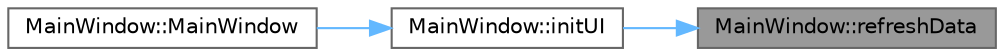 digraph "MainWindow::refreshData"
{
 // LATEX_PDF_SIZE
  bgcolor="transparent";
  edge [fontname=Helvetica,fontsize=10,labelfontname=Helvetica,labelfontsize=10];
  node [fontname=Helvetica,fontsize=10,shape=box,height=0.2,width=0.4];
  rankdir="RL";
  Node1 [id="Node000001",label="MainWindow::refreshData",height=0.2,width=0.4,color="gray40", fillcolor="grey60", style="filled", fontcolor="black",tooltip="Odświeża dane pomiarowe."];
  Node1 -> Node2 [id="edge1_Node000001_Node000002",dir="back",color="steelblue1",style="solid",tooltip=" "];
  Node2 [id="Node000002",label="MainWindow::initUI",height=0.2,width=0.4,color="grey40", fillcolor="white", style="filled",URL="$class_main_window.html#a9388168e83016e31d2668a501450bcac",tooltip="Inicjalizuje interfejs użytkownika."];
  Node2 -> Node3 [id="edge2_Node000002_Node000003",dir="back",color="steelblue1",style="solid",tooltip=" "];
  Node3 [id="Node000003",label="MainWindow::MainWindow",height=0.2,width=0.4,color="grey40", fillcolor="white", style="filled",URL="$class_main_window.html#a996c5a2b6f77944776856f08ec30858d",tooltip="Konstruktor."];
}
